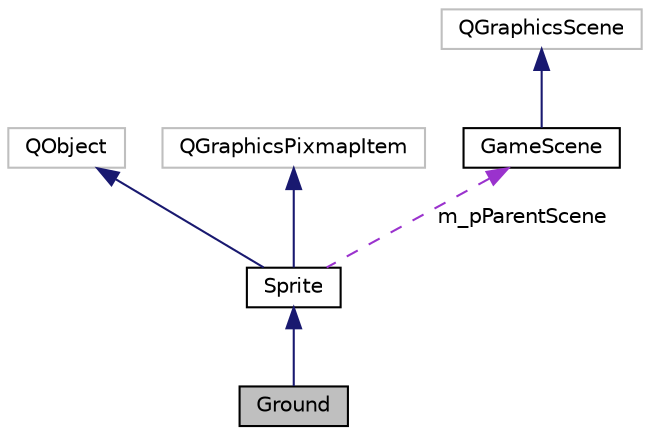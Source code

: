 digraph "Ground"
{
 // LATEX_PDF_SIZE
  edge [fontname="Helvetica",fontsize="10",labelfontname="Helvetica",labelfontsize="10"];
  node [fontname="Helvetica",fontsize="10",shape=record];
  Node1 [label="Ground",height=0.2,width=0.4,color="black", fillcolor="grey75", style="filled", fontcolor="black",tooltip=" "];
  Node2 -> Node1 [dir="back",color="midnightblue",fontsize="10",style="solid"];
  Node2 [label="Sprite",height=0.2,width=0.4,color="black", fillcolor="white", style="filled",URL="$class_sprite.html",tooltip="Classe qui représente un élément d'animation graphique 2D."];
  Node3 -> Node2 [dir="back",color="midnightblue",fontsize="10",style="solid"];
  Node3 [label="QObject",height=0.2,width=0.4,color="grey75", fillcolor="white", style="filled",tooltip=" "];
  Node4 -> Node2 [dir="back",color="midnightblue",fontsize="10",style="solid"];
  Node4 [label="QGraphicsPixmapItem",height=0.2,width=0.4,color="grey75", fillcolor="white", style="filled",tooltip=" "];
  Node5 -> Node2 [dir="back",color="darkorchid3",fontsize="10",style="dashed",label=" m_pParentScene" ];
  Node5 [label="GameScene",height=0.2,width=0.4,color="black", fillcolor="white", style="filled",URL="$class_game_scene.html",tooltip="Représente l'espace 2D du jeu."];
  Node6 -> Node5 [dir="back",color="midnightblue",fontsize="10",style="solid"];
  Node6 [label="QGraphicsScene",height=0.2,width=0.4,color="grey75", fillcolor="white", style="filled",tooltip=" "];
}
